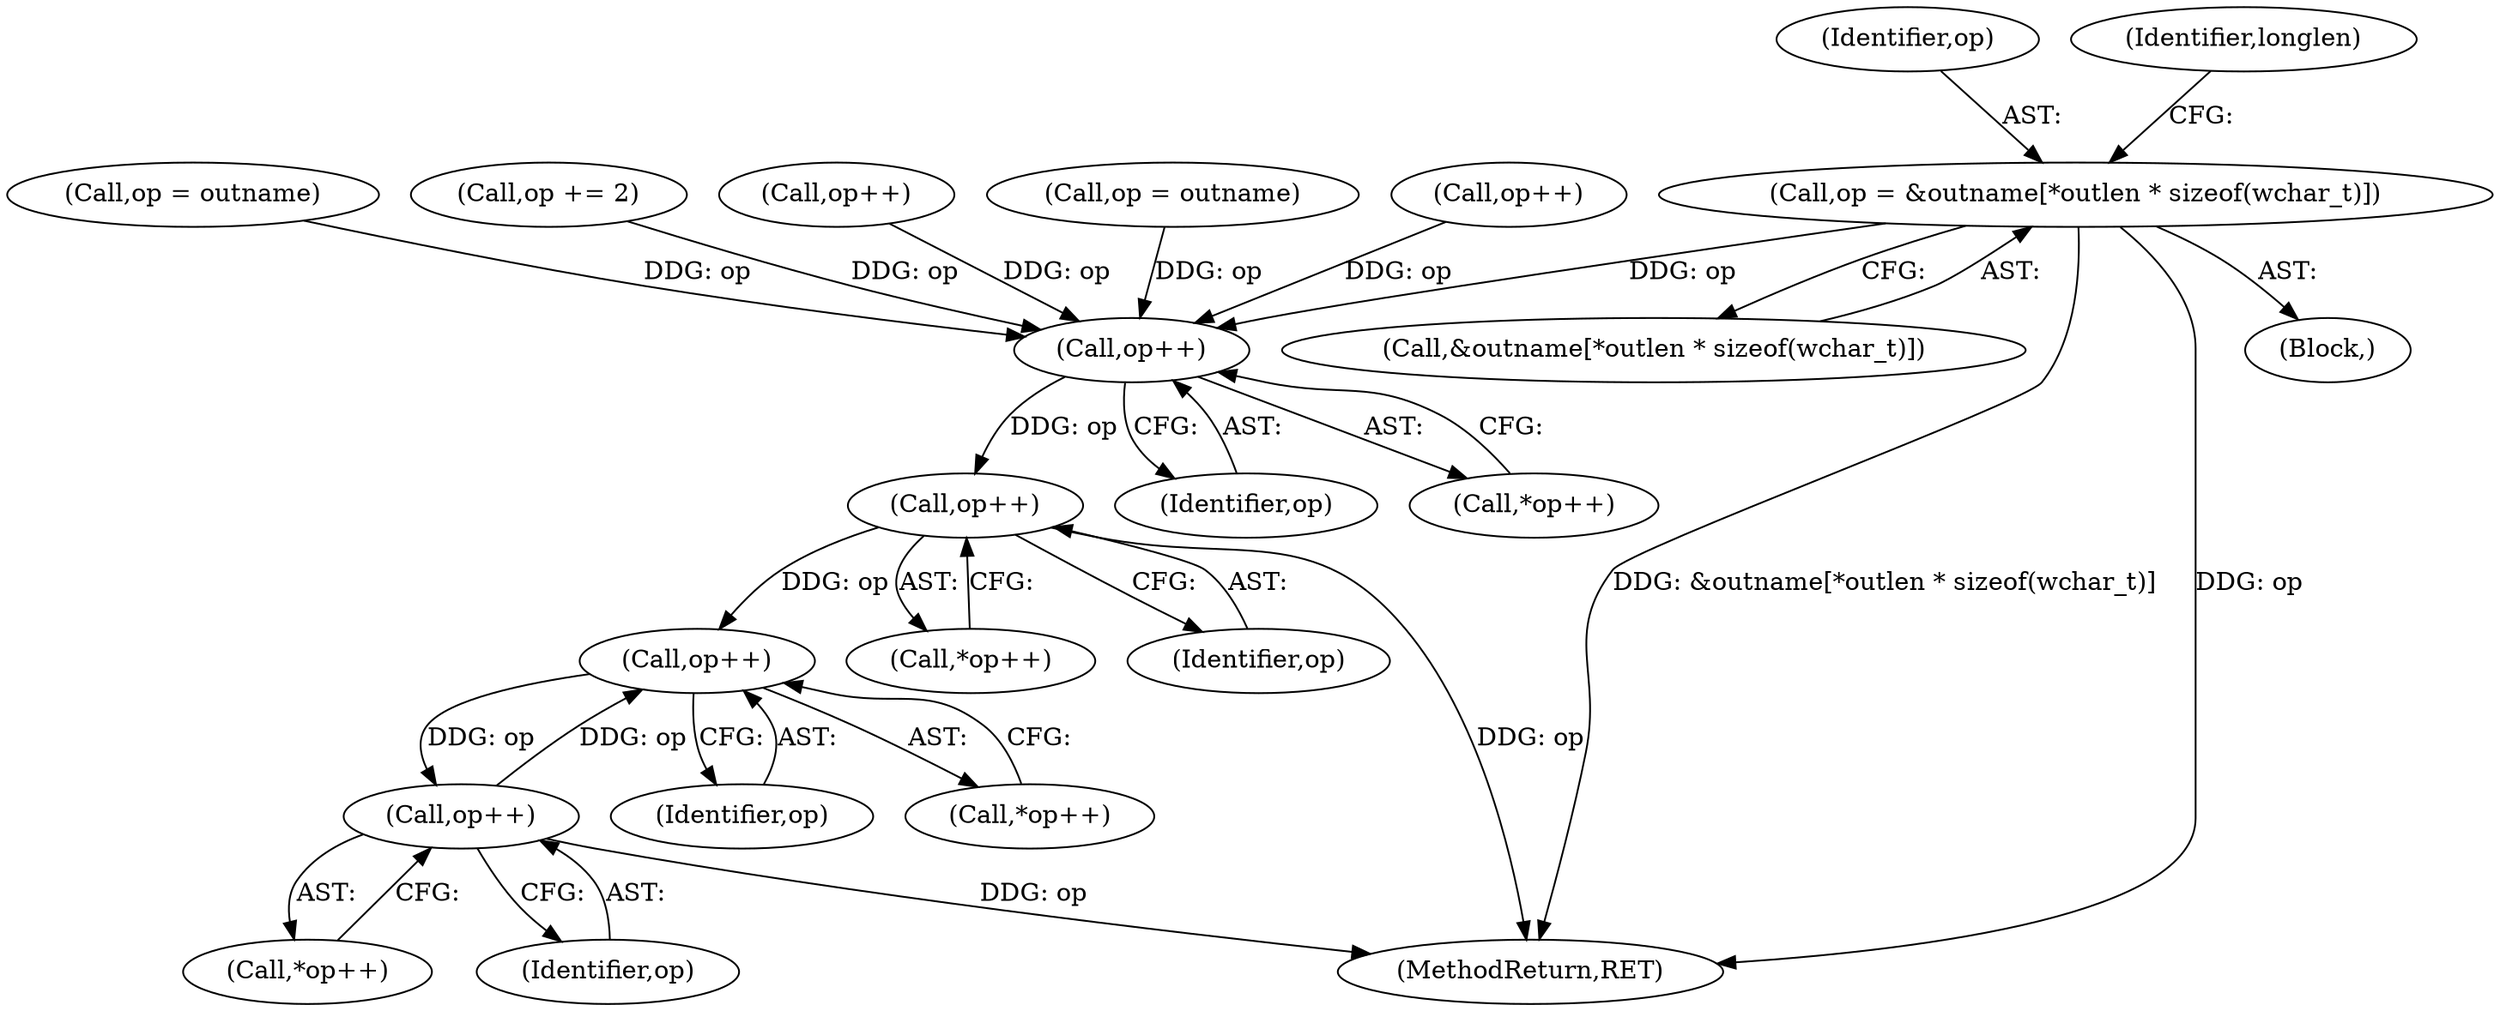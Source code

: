 digraph "0_linux_0720a06a7518c9d0c0125bd5d1f3b6264c55c3dd_0@API" {
"1000147" [label="(Call,op = &outname[*outlen * sizeof(wchar_t)])"];
"1000403" [label="(Call,op++)"];
"1000408" [label="(Call,op++)"];
"1000441" [label="(Call,op++)"];
"1000446" [label="(Call,op++)"];
"1000446" [label="(Call,op++)"];
"1000407" [label="(Call,*op++)"];
"1000404" [label="(Identifier,op)"];
"1000402" [label="(Call,*op++)"];
"1000348" [label="(Call,op = outname)"];
"1000326" [label="(Call,op += 2)"];
"1000445" [label="(Call,*op++)"];
"1000442" [label="(Identifier,op)"];
"1000409" [label="(Identifier,op)"];
"1000380" [label="(Call,op++)"];
"1000149" [label="(Call,&outname[*outlen * sizeof(wchar_t)])"];
"1000148" [label="(Identifier,op)"];
"1000447" [label="(Identifier,op)"];
"1000440" [label="(Call,*op++)"];
"1000455" [label="(MethodReturn,RET)"];
"1000172" [label="(Call,op = outname)"];
"1000147" [label="(Call,op = &outname[*outlen * sizeof(wchar_t)])"];
"1000120" [label="(Block,)"];
"1000441" [label="(Call,op++)"];
"1000408" [label="(Call,op++)"];
"1000291" [label="(Call,op++)"];
"1000392" [label="(Identifier,longlen)"];
"1000403" [label="(Call,op++)"];
"1000147" -> "1000120"  [label="AST: "];
"1000147" -> "1000149"  [label="CFG: "];
"1000148" -> "1000147"  [label="AST: "];
"1000149" -> "1000147"  [label="AST: "];
"1000392" -> "1000147"  [label="CFG: "];
"1000147" -> "1000455"  [label="DDG: &outname[*outlen * sizeof(wchar_t)]"];
"1000147" -> "1000455"  [label="DDG: op"];
"1000147" -> "1000403"  [label="DDG: op"];
"1000403" -> "1000402"  [label="AST: "];
"1000403" -> "1000404"  [label="CFG: "];
"1000404" -> "1000403"  [label="AST: "];
"1000402" -> "1000403"  [label="CFG: "];
"1000348" -> "1000403"  [label="DDG: op"];
"1000291" -> "1000403"  [label="DDG: op"];
"1000172" -> "1000403"  [label="DDG: op"];
"1000326" -> "1000403"  [label="DDG: op"];
"1000380" -> "1000403"  [label="DDG: op"];
"1000403" -> "1000408"  [label="DDG: op"];
"1000408" -> "1000407"  [label="AST: "];
"1000408" -> "1000409"  [label="CFG: "];
"1000409" -> "1000408"  [label="AST: "];
"1000407" -> "1000408"  [label="CFG: "];
"1000408" -> "1000455"  [label="DDG: op"];
"1000408" -> "1000441"  [label="DDG: op"];
"1000441" -> "1000440"  [label="AST: "];
"1000441" -> "1000442"  [label="CFG: "];
"1000442" -> "1000441"  [label="AST: "];
"1000440" -> "1000441"  [label="CFG: "];
"1000446" -> "1000441"  [label="DDG: op"];
"1000441" -> "1000446"  [label="DDG: op"];
"1000446" -> "1000445"  [label="AST: "];
"1000446" -> "1000447"  [label="CFG: "];
"1000447" -> "1000446"  [label="AST: "];
"1000445" -> "1000446"  [label="CFG: "];
"1000446" -> "1000455"  [label="DDG: op"];
}
